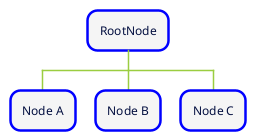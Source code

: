 @startwbs

<style>
wbsDiagram {
  // all lines (meaning connector and borders, there are no other lines in WBS) are black by default
  Linecolor #9bcd41
  FontColor #030f40
  arrow {
    //LineColor green
    LineStyle 0
    LineThickness 1.5
  }

  node {
    BackgroundColor whitesmoke
    HorizontalAlignment left
    LineColor blue
    LineStyle 0
    LineThickness 2.5
    Margin 3
    MaximumWidth 0
    Padding 12
    RoundCorner 20
  }


}
</style>

* RootNode
** Node A
** Node B
** Node C

@endwbs